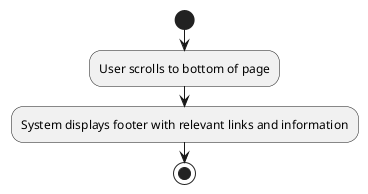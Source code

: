 @startuml US-22 Activity
start
:User scrolls to bottom of page;
:System displays footer with relevant links and information;
stop
@enduml
